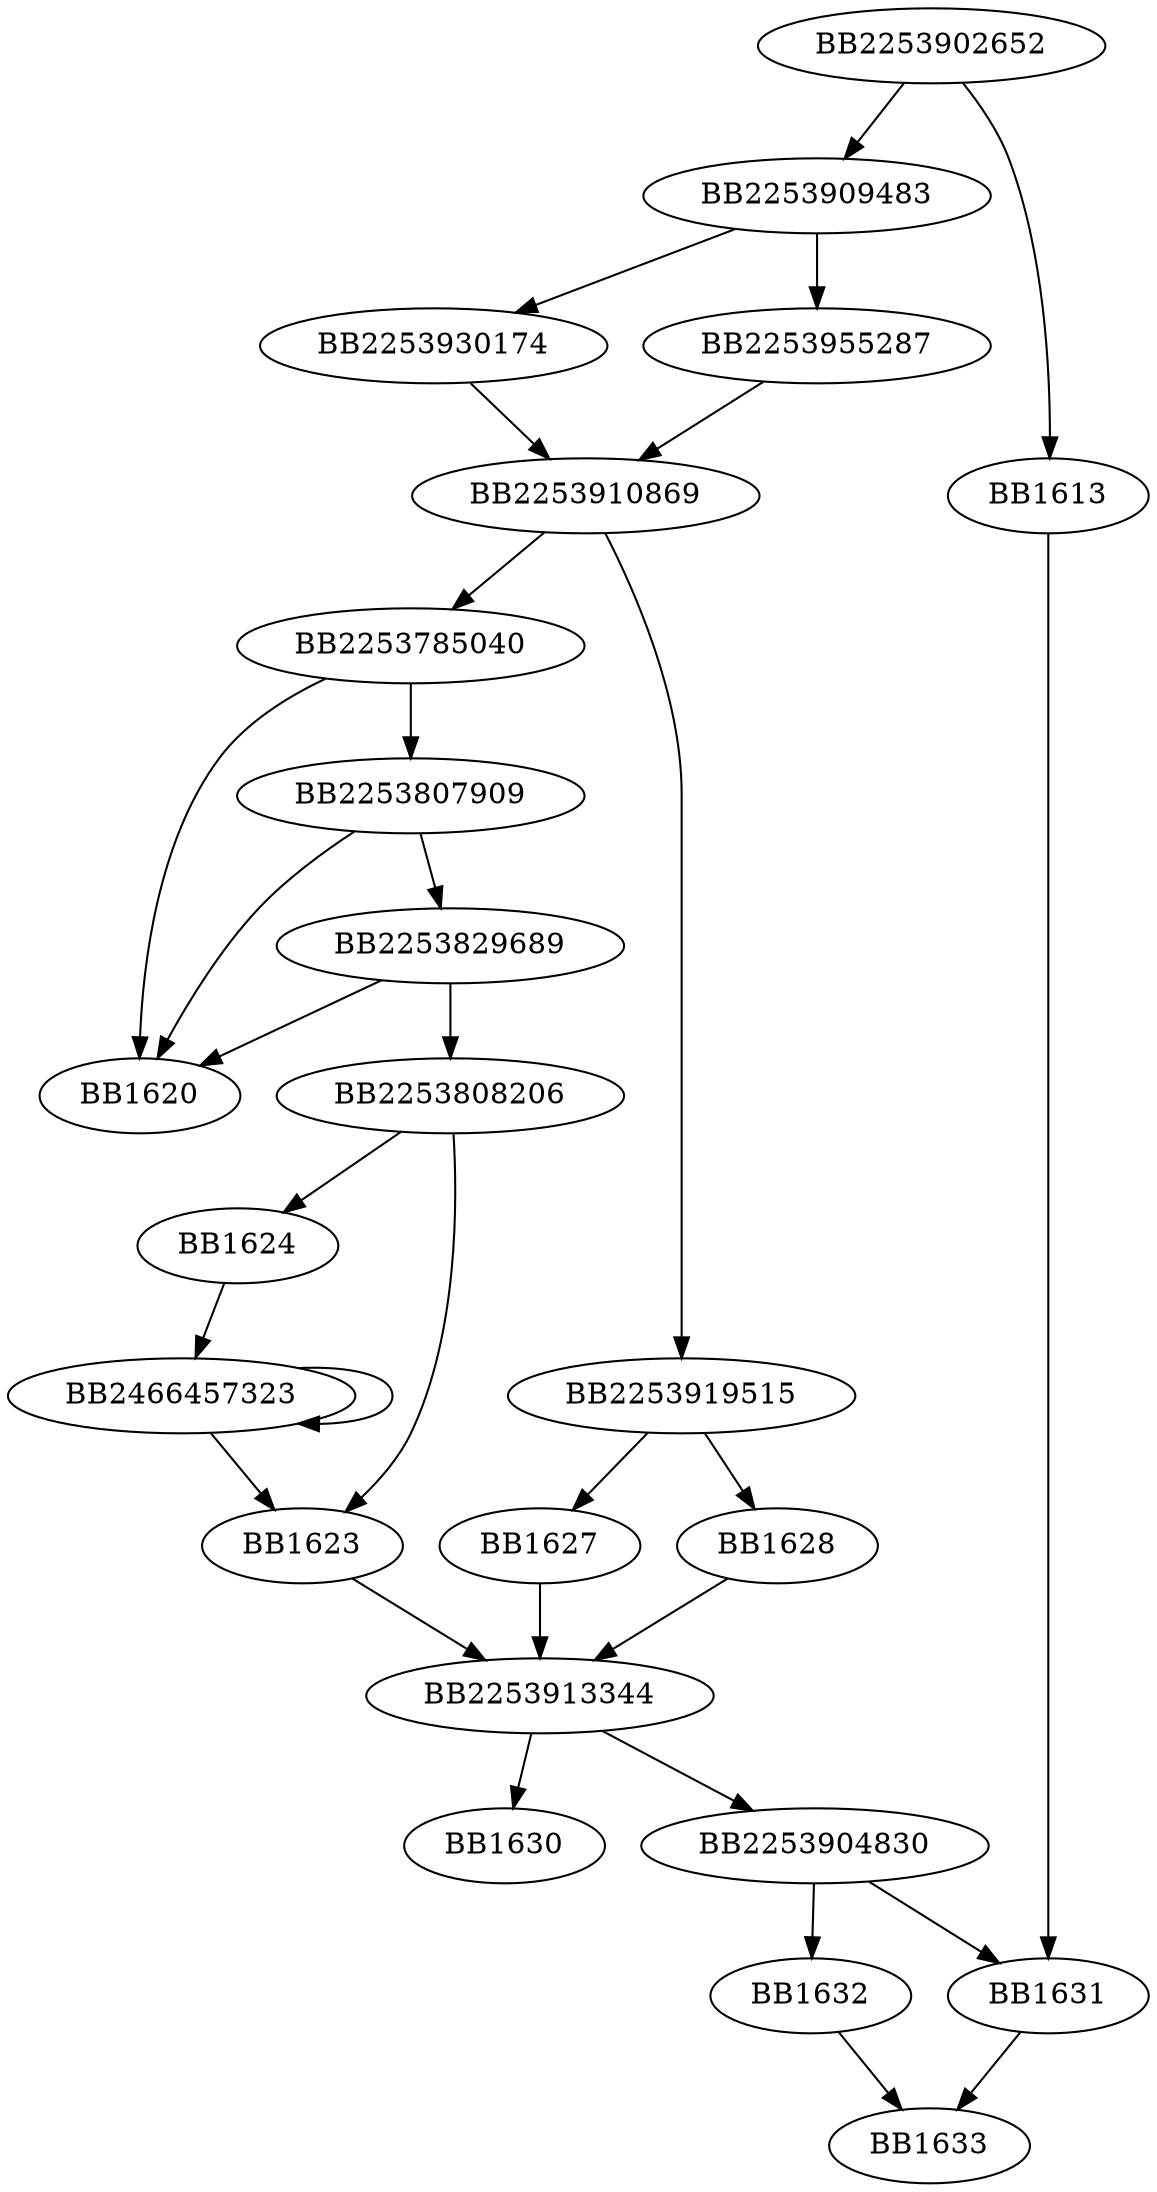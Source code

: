 digraph G{
	BB2253902652->BB2253909483;
	BB2253902652->BB1613;
	BB2253909483->BB2253955287;
	BB2253909483->BB2253930174;
	BB2253930174->BB2253910869;
	BB2253955287->BB2253910869;
	BB2253910869->BB2253919515;
	BB2253910869->BB2253785040;
	BB2253785040->BB2253807909;
	BB2253785040->BB1620;
	BB2253807909->BB1620;
	BB2253807909->BB2253829689;
	BB2253829689->BB1620;
	BB2253829689->BB2253808206;
	BB2253808206->BB1623;
	BB2253808206->BB1624;
	BB1624->BB2466457323;
	BB2466457323->BB1623;
	BB2466457323->BB2466457323;
	BB1623->BB2253913344;
	BB2253919515->BB1627;
	BB2253919515->BB1628;
	BB1627->BB2253913344;
	BB1628->BB2253913344;
	BB2253913344->BB2253904830;
	BB2253913344->BB1630;
	BB1613->BB1631;
	BB2253904830->BB1632;
	BB2253904830->BB1631;
	BB1631->BB1633;
	BB1632->BB1633;
}
